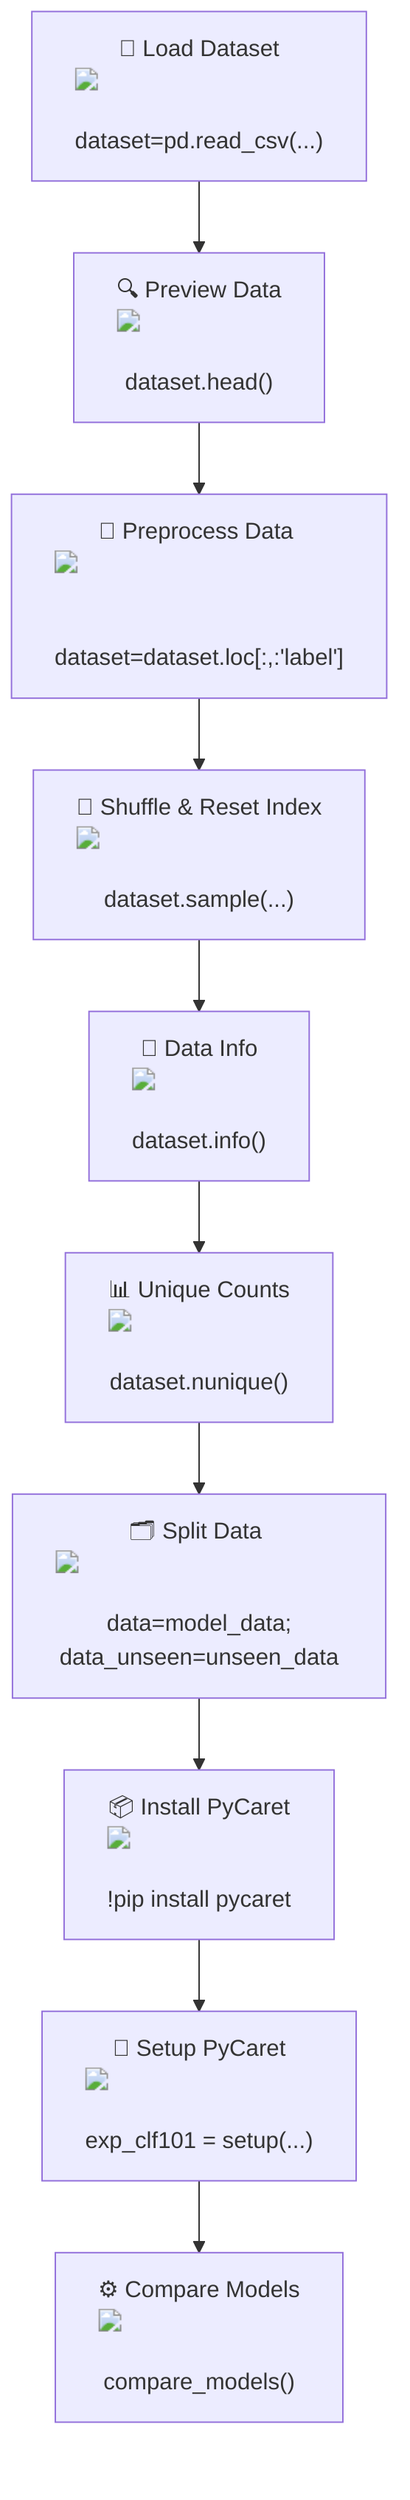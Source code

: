 flowchart TD
    A["📂 Load Dataset <img src='file.svg' /> <br/> dataset=pd.read_csv(...)"] --> B["🔍 Preview Data <img src='table.svg' /> <br/> dataset.head()"]
    B --> C["🔧 Preprocess Data <img src='column_split.svg' /> <br/> dataset=dataset.loc[:,:'label']"]
    C --> D["🔄 Shuffle & Reset Index <img src='table.svg' /> <br/> dataset.sample(...)"]
    D --> E["🧭 Data Info <img src='table.svg' /> <br/> dataset.info()"]
    E --> F["📊 Unique Counts <img src='table.svg' /> <br/> dataset.nunique()"]
    F --> G["🗂 Split Data <img src='row_split.svg' /> <br/> data=model_data; data_unseen=unseen_data"]
    G --> H["📦 Install PyCaret <img src='image.svg' /> <br/> !pip install pycaret"]
    H --> I["🧠 Setup PyCaret <img src='brain.svg' /> <br/> exp_clf101 = setup(...)"]
    I --> J["⚙️ Compare Models <img src='brain.svg' /> <br/> compare_models()"]